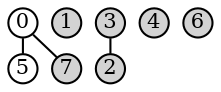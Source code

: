 // input 5-0
graph {
    graph [nodesep=0.1,ranksep=0.1,fontsize=12]
    
    node [shape=circle,fixedsize=true,width=0.2,fontsize=10,style=filled,fillcolor=lightgray]
    0 1 2 3 4 5 6 7
    
    3 -- 2

    // 输入 5-0
    0, 5 [fillcolor=white]
    0 -- 7
    0 -- 5
}